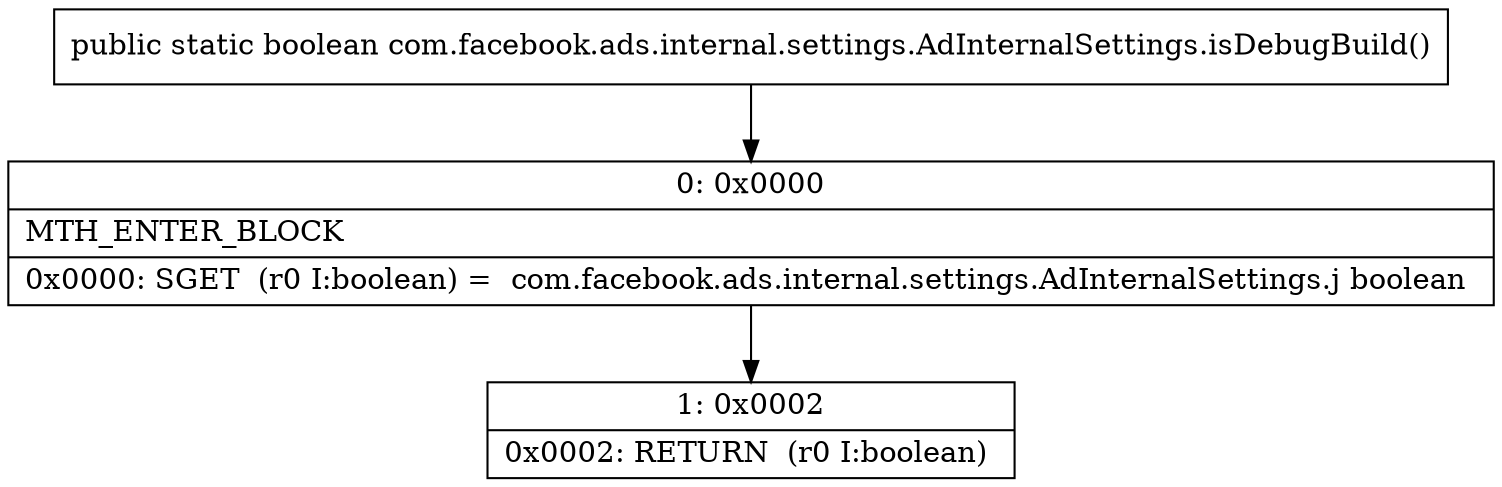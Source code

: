 digraph "CFG forcom.facebook.ads.internal.settings.AdInternalSettings.isDebugBuild()Z" {
Node_0 [shape=record,label="{0\:\ 0x0000|MTH_ENTER_BLOCK\l|0x0000: SGET  (r0 I:boolean) =  com.facebook.ads.internal.settings.AdInternalSettings.j boolean \l}"];
Node_1 [shape=record,label="{1\:\ 0x0002|0x0002: RETURN  (r0 I:boolean) \l}"];
MethodNode[shape=record,label="{public static boolean com.facebook.ads.internal.settings.AdInternalSettings.isDebugBuild() }"];
MethodNode -> Node_0;
Node_0 -> Node_1;
}

